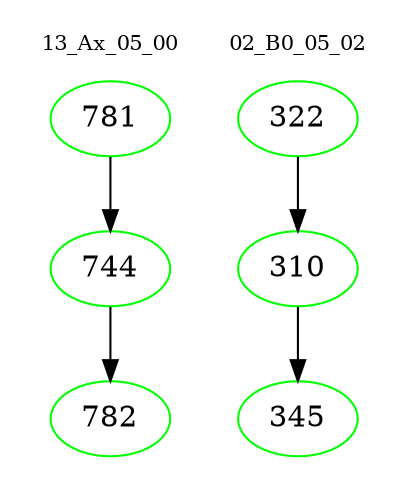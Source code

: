 digraph{
subgraph cluster_0 {
color = white
label = "13_Ax_05_00";
fontsize=10;
T0_781 [label="781", color="green"]
T0_781 -> T0_744 [color="black"]
T0_744 [label="744", color="green"]
T0_744 -> T0_782 [color="black"]
T0_782 [label="782", color="green"]
}
subgraph cluster_1 {
color = white
label = "02_B0_05_02";
fontsize=10;
T1_322 [label="322", color="green"]
T1_322 -> T1_310 [color="black"]
T1_310 [label="310", color="green"]
T1_310 -> T1_345 [color="black"]
T1_345 [label="345", color="green"]
}
}
